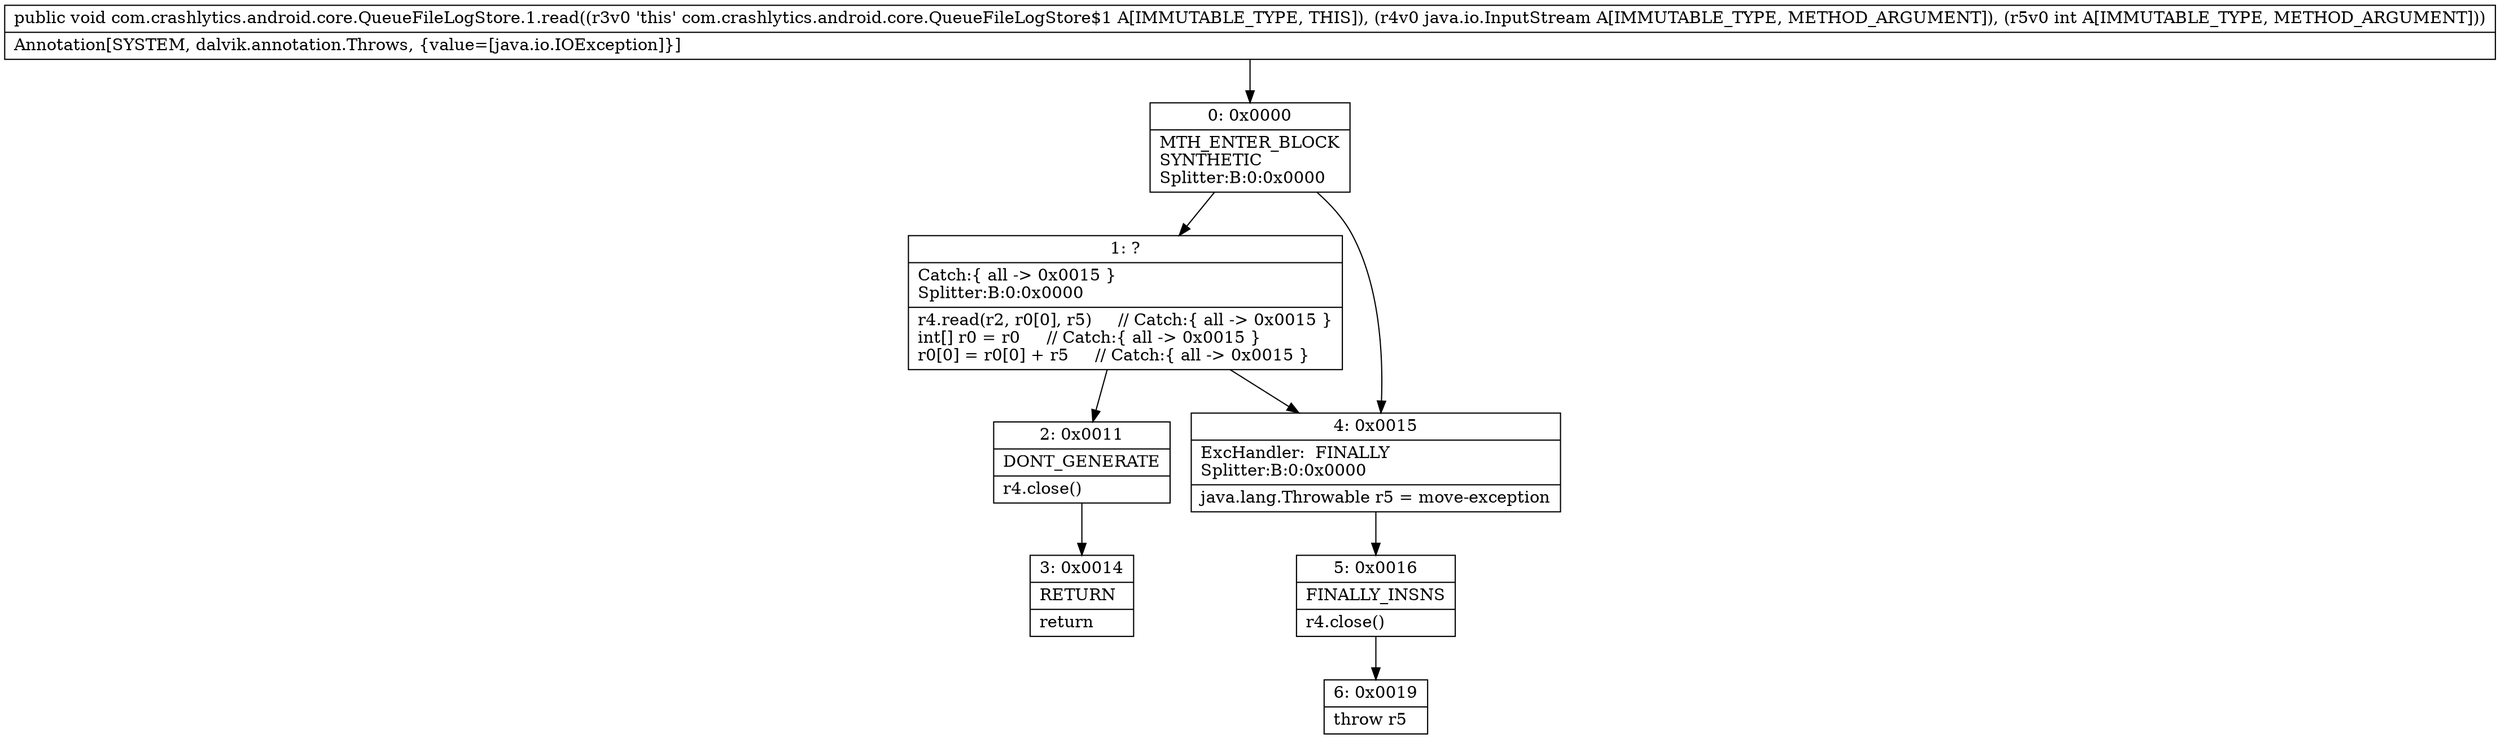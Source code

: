 digraph "CFG forcom.crashlytics.android.core.QueueFileLogStore.1.read(Ljava\/io\/InputStream;I)V" {
Node_0 [shape=record,label="{0\:\ 0x0000|MTH_ENTER_BLOCK\lSYNTHETIC\lSplitter:B:0:0x0000\l}"];
Node_1 [shape=record,label="{1\:\ ?|Catch:\{ all \-\> 0x0015 \}\lSplitter:B:0:0x0000\l|r4.read(r2, r0[0], r5)     \/\/ Catch:\{ all \-\> 0x0015 \}\lint[] r0 = r0     \/\/ Catch:\{ all \-\> 0x0015 \}\lr0[0] = r0[0] + r5     \/\/ Catch:\{ all \-\> 0x0015 \}\l}"];
Node_2 [shape=record,label="{2\:\ 0x0011|DONT_GENERATE\l|r4.close()\l}"];
Node_3 [shape=record,label="{3\:\ 0x0014|RETURN\l|return\l}"];
Node_4 [shape=record,label="{4\:\ 0x0015|ExcHandler:  FINALLY\lSplitter:B:0:0x0000\l|java.lang.Throwable r5 = move\-exception\l}"];
Node_5 [shape=record,label="{5\:\ 0x0016|FINALLY_INSNS\l|r4.close()\l}"];
Node_6 [shape=record,label="{6\:\ 0x0019|throw r5\l}"];
MethodNode[shape=record,label="{public void com.crashlytics.android.core.QueueFileLogStore.1.read((r3v0 'this' com.crashlytics.android.core.QueueFileLogStore$1 A[IMMUTABLE_TYPE, THIS]), (r4v0 java.io.InputStream A[IMMUTABLE_TYPE, METHOD_ARGUMENT]), (r5v0 int A[IMMUTABLE_TYPE, METHOD_ARGUMENT]))  | Annotation[SYSTEM, dalvik.annotation.Throws, \{value=[java.io.IOException]\}]\l}"];
MethodNode -> Node_0;
Node_0 -> Node_1;
Node_0 -> Node_4;
Node_1 -> Node_2;
Node_1 -> Node_4;
Node_2 -> Node_3;
Node_4 -> Node_5;
Node_5 -> Node_6;
}


